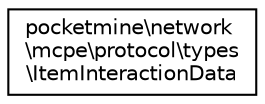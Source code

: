 digraph "Graphical Class Hierarchy"
{
 // INTERACTIVE_SVG=YES
 // LATEX_PDF_SIZE
  edge [fontname="Helvetica",fontsize="10",labelfontname="Helvetica",labelfontsize="10"];
  node [fontname="Helvetica",fontsize="10",shape=record];
  rankdir="LR";
  Node0 [label="pocketmine\\network\l\\mcpe\\protocol\\types\l\\ItemInteractionData",height=0.2,width=0.4,color="black", fillcolor="white", style="filled",URL="$dc/dd2/classpocketmine_1_1network_1_1mcpe_1_1protocol_1_1types_1_1_item_interaction_data.html",tooltip=" "];
}
